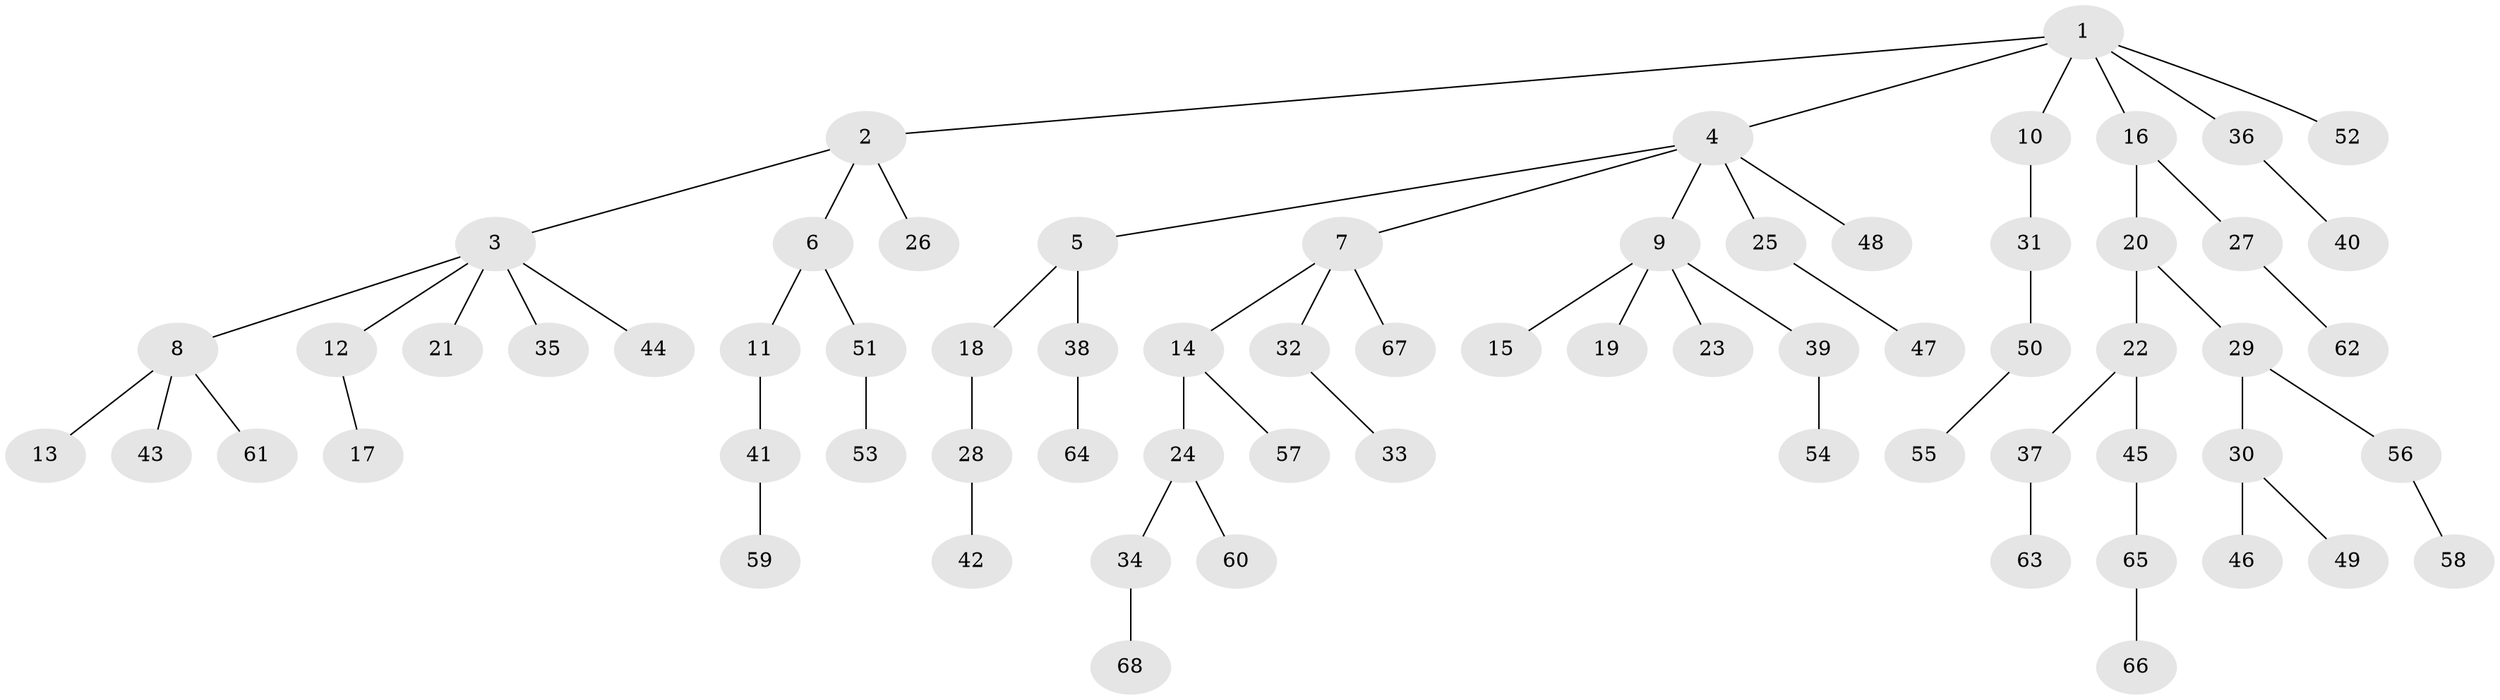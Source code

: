 // Generated by graph-tools (version 1.1) at 2025/26/03/09/25 03:26:25]
// undirected, 68 vertices, 67 edges
graph export_dot {
graph [start="1"]
  node [color=gray90,style=filled];
  1;
  2;
  3;
  4;
  5;
  6;
  7;
  8;
  9;
  10;
  11;
  12;
  13;
  14;
  15;
  16;
  17;
  18;
  19;
  20;
  21;
  22;
  23;
  24;
  25;
  26;
  27;
  28;
  29;
  30;
  31;
  32;
  33;
  34;
  35;
  36;
  37;
  38;
  39;
  40;
  41;
  42;
  43;
  44;
  45;
  46;
  47;
  48;
  49;
  50;
  51;
  52;
  53;
  54;
  55;
  56;
  57;
  58;
  59;
  60;
  61;
  62;
  63;
  64;
  65;
  66;
  67;
  68;
  1 -- 2;
  1 -- 4;
  1 -- 10;
  1 -- 16;
  1 -- 36;
  1 -- 52;
  2 -- 3;
  2 -- 6;
  2 -- 26;
  3 -- 8;
  3 -- 12;
  3 -- 21;
  3 -- 35;
  3 -- 44;
  4 -- 5;
  4 -- 7;
  4 -- 9;
  4 -- 25;
  4 -- 48;
  5 -- 18;
  5 -- 38;
  6 -- 11;
  6 -- 51;
  7 -- 14;
  7 -- 32;
  7 -- 67;
  8 -- 13;
  8 -- 43;
  8 -- 61;
  9 -- 15;
  9 -- 19;
  9 -- 23;
  9 -- 39;
  10 -- 31;
  11 -- 41;
  12 -- 17;
  14 -- 24;
  14 -- 57;
  16 -- 20;
  16 -- 27;
  18 -- 28;
  20 -- 22;
  20 -- 29;
  22 -- 37;
  22 -- 45;
  24 -- 34;
  24 -- 60;
  25 -- 47;
  27 -- 62;
  28 -- 42;
  29 -- 30;
  29 -- 56;
  30 -- 46;
  30 -- 49;
  31 -- 50;
  32 -- 33;
  34 -- 68;
  36 -- 40;
  37 -- 63;
  38 -- 64;
  39 -- 54;
  41 -- 59;
  45 -- 65;
  50 -- 55;
  51 -- 53;
  56 -- 58;
  65 -- 66;
}
